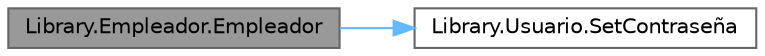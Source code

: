 digraph "Library.Empleador.Empleador"
{
 // INTERACTIVE_SVG=YES
 // LATEX_PDF_SIZE
  bgcolor="transparent";
  edge [fontname=Helvetica,fontsize=10,labelfontname=Helvetica,labelfontsize=10];
  node [fontname=Helvetica,fontsize=10,shape=box,height=0.2,width=0.4];
  rankdir="LR";
  Node1 [label="Library.Empleador.Empleador",height=0.2,width=0.4,color="gray40", fillcolor="grey60", style="filled", fontcolor="black",tooltip="Constructor de la clase Empleador"];
  Node1 -> Node2 [color="steelblue1",style="solid"];
  Node2 [label="Library.Usuario.SetContraseña",height=0.2,width=0.4,color="grey40", fillcolor="white", style="filled",URL="$classLibrary_1_1Usuario.html#a94b0be8615609d0220c6eeec516adf89",tooltip="Método para settear la contraseña"];
}

